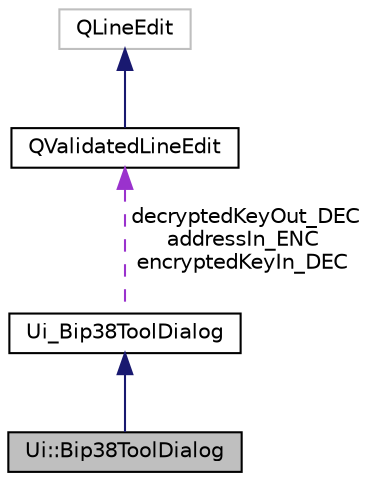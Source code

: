 digraph "Ui::Bip38ToolDialog"
{
 // LATEX_PDF_SIZE
  edge [fontname="Helvetica",fontsize="10",labelfontname="Helvetica",labelfontsize="10"];
  node [fontname="Helvetica",fontsize="10",shape=record];
  Node2 [label="Ui::Bip38ToolDialog",height=0.2,width=0.4,color="black", fillcolor="grey75", style="filled", fontcolor="black",tooltip=" "];
  Node3 -> Node2 [dir="back",color="midnightblue",fontsize="10",style="solid",fontname="Helvetica"];
  Node3 [label="Ui_Bip38ToolDialog",height=0.2,width=0.4,color="black", fillcolor="white", style="filled",URL="$class_ui___bip38_tool_dialog.html",tooltip=" "];
  Node4 -> Node3 [dir="back",color="darkorchid3",fontsize="10",style="dashed",label=" decryptedKeyOut_DEC\naddressIn_ENC\nencryptedKeyIn_DEC" ,fontname="Helvetica"];
  Node4 [label="QValidatedLineEdit",height=0.2,width=0.4,color="black", fillcolor="white", style="filled",URL="$class_q_validated_line_edit.html",tooltip=" "];
  Node5 -> Node4 [dir="back",color="midnightblue",fontsize="10",style="solid",fontname="Helvetica"];
  Node5 [label="QLineEdit",height=0.2,width=0.4,color="grey75", fillcolor="white", style="filled",tooltip=" "];
}

